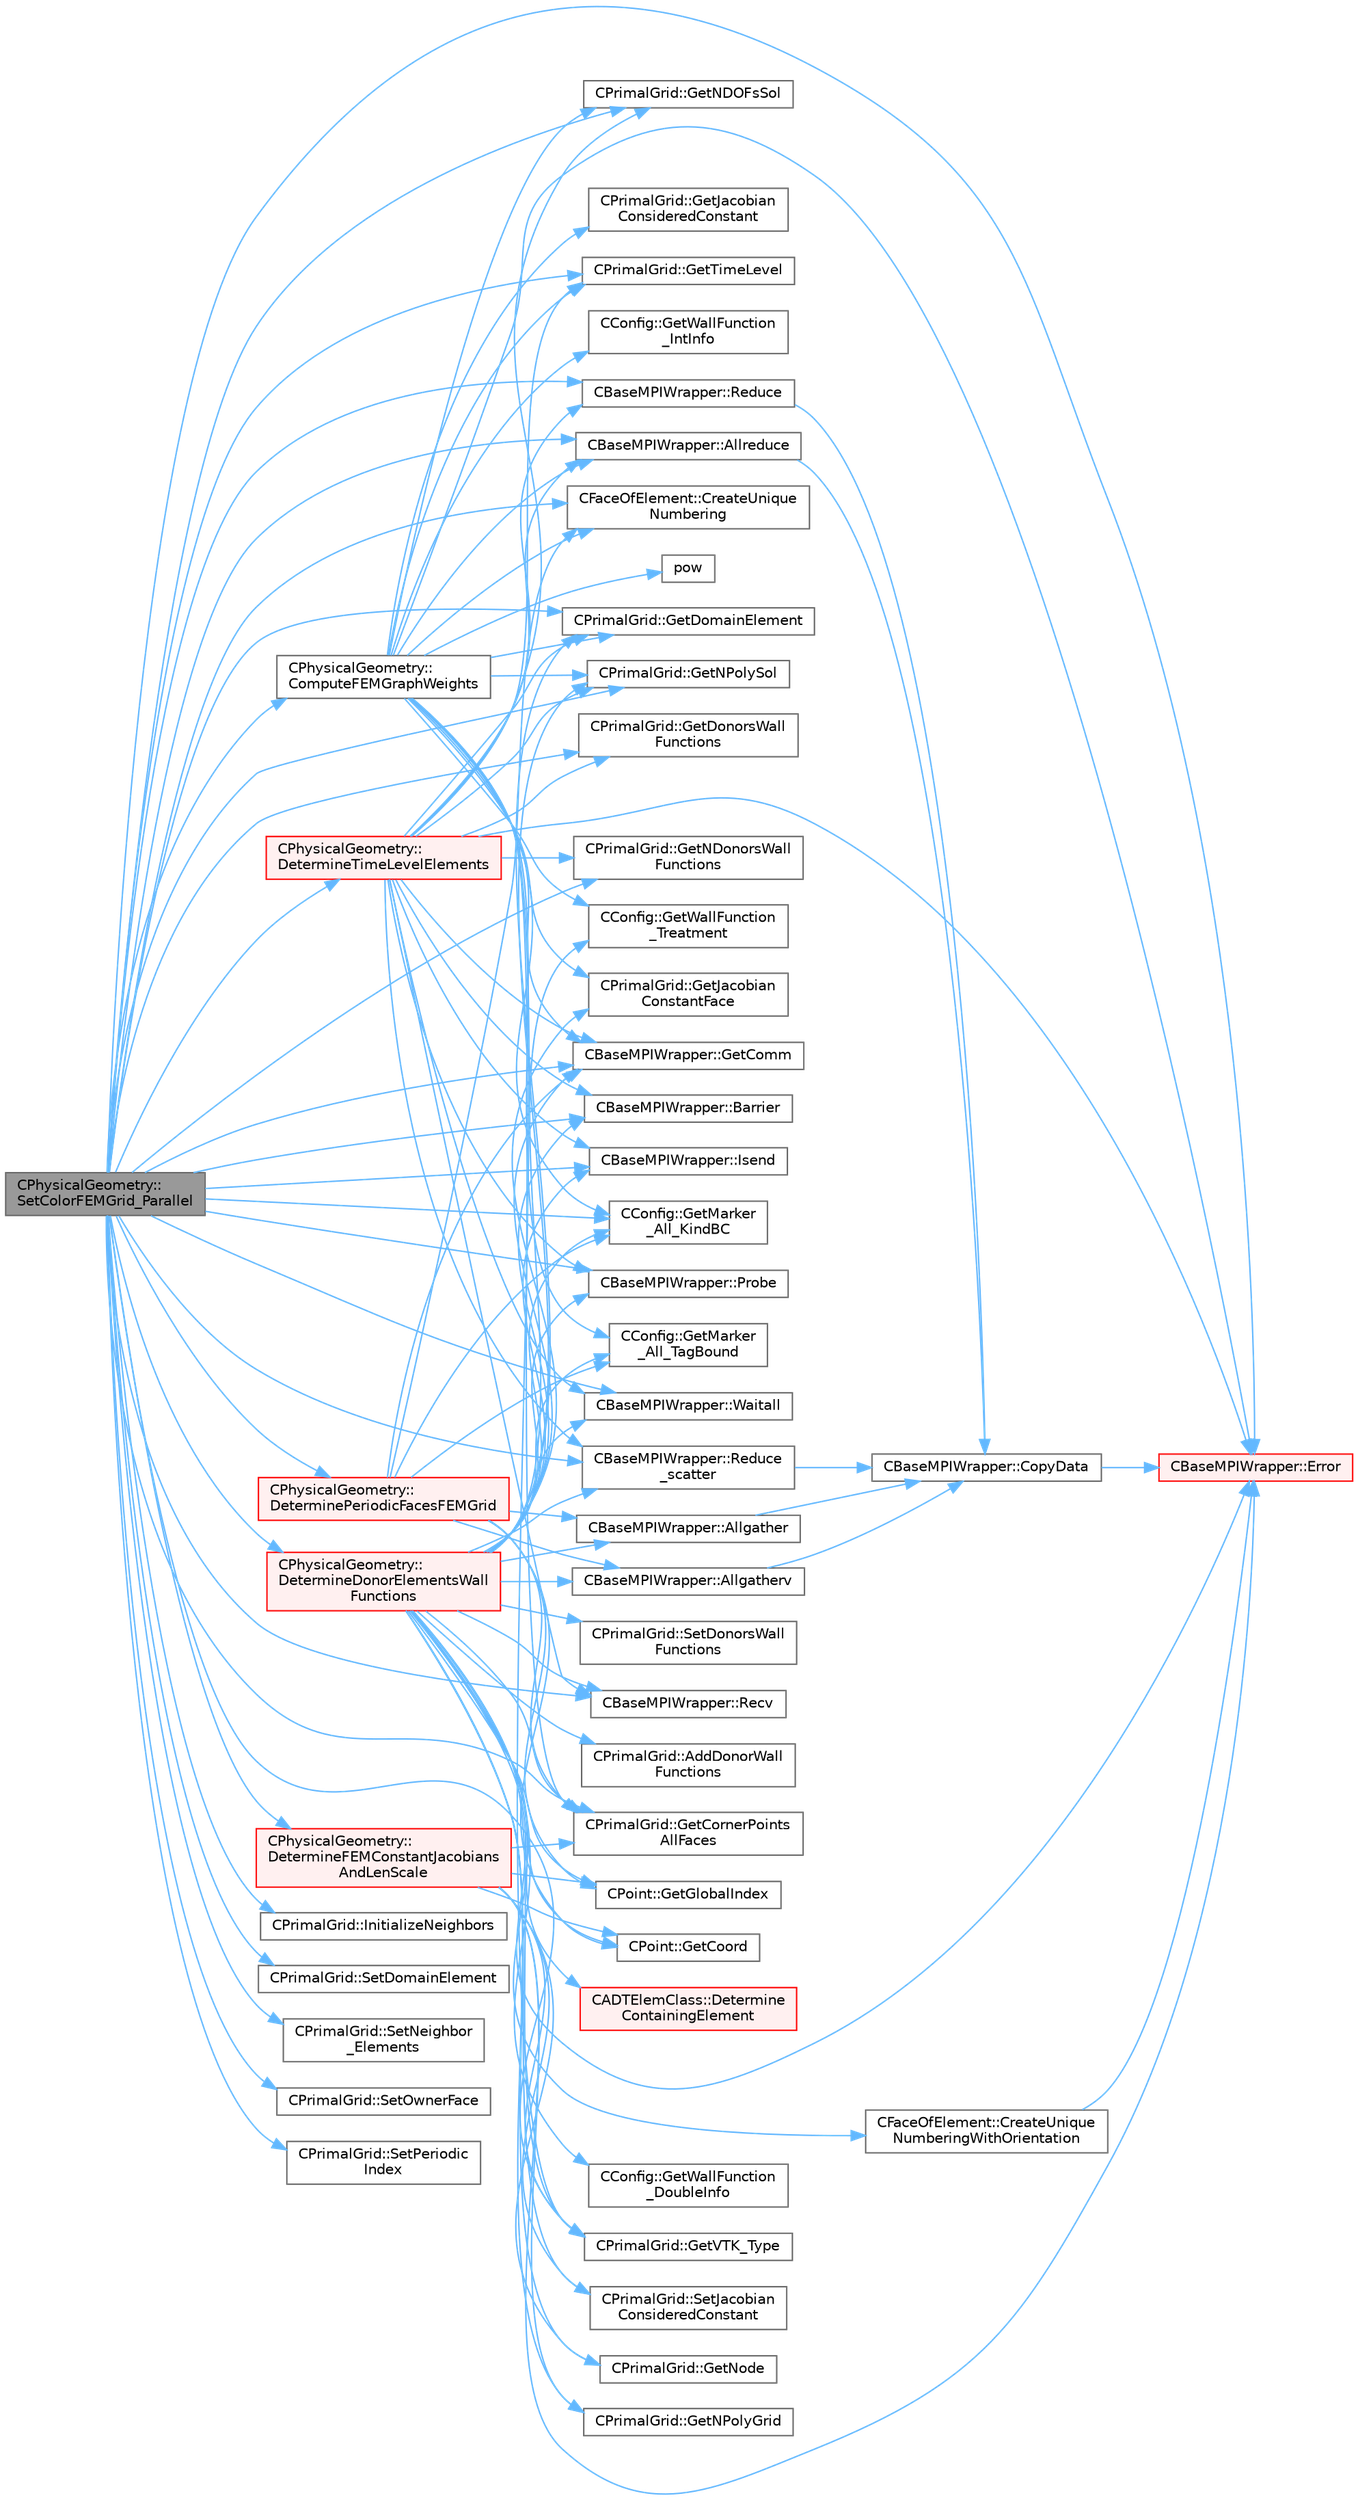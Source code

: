 digraph "CPhysicalGeometry::SetColorFEMGrid_Parallel"
{
 // LATEX_PDF_SIZE
  bgcolor="transparent";
  edge [fontname=Helvetica,fontsize=10,labelfontname=Helvetica,labelfontsize=10];
  node [fontname=Helvetica,fontsize=10,shape=box,height=0.2,width=0.4];
  rankdir="LR";
  Node1 [id="Node000001",label="CPhysicalGeometry::\lSetColorFEMGrid_Parallel",height=0.2,width=0.4,color="gray40", fillcolor="grey60", style="filled", fontcolor="black",tooltip="Set the domains for FEM grid partitioning using ParMETIS."];
  Node1 -> Node2 [id="edge1_Node000001_Node000002",color="steelblue1",style="solid",tooltip=" "];
  Node2 [id="Node000002",label="CBaseMPIWrapper::Allreduce",height=0.2,width=0.4,color="grey40", fillcolor="white", style="filled",URL="$classCBaseMPIWrapper.html#a381d4b3738c09d92ee1ae9f89715b541",tooltip=" "];
  Node2 -> Node3 [id="edge2_Node000002_Node000003",color="steelblue1",style="solid",tooltip=" "];
  Node3 [id="Node000003",label="CBaseMPIWrapper::CopyData",height=0.2,width=0.4,color="grey40", fillcolor="white", style="filled",URL="$classCBaseMPIWrapper.html#a3c28692a4cab67ad0f81d18273db3d23",tooltip=" "];
  Node3 -> Node4 [id="edge3_Node000003_Node000004",color="steelblue1",style="solid",tooltip=" "];
  Node4 [id="Node000004",label="CBaseMPIWrapper::Error",height=0.2,width=0.4,color="red", fillcolor="#FFF0F0", style="filled",URL="$classCBaseMPIWrapper.html#a04457c47629bda56704e6a8804833eeb",tooltip=" "];
  Node1 -> Node6 [id="edge4_Node000001_Node000006",color="steelblue1",style="solid",tooltip=" "];
  Node6 [id="Node000006",label="CBaseMPIWrapper::Barrier",height=0.2,width=0.4,color="grey40", fillcolor="white", style="filled",URL="$classCBaseMPIWrapper.html#a33bad5506b8315fde26c1f31a42ce97c",tooltip=" "];
  Node1 -> Node7 [id="edge5_Node000001_Node000007",color="steelblue1",style="solid",tooltip=" "];
  Node7 [id="Node000007",label="CPhysicalGeometry::\lComputeFEMGraphWeights",height=0.2,width=0.4,color="grey40", fillcolor="white", style="filled",URL="$classCPhysicalGeometry.html#ac8396196dddd6caec922418eaf7d7a2a",tooltip="Compute the weights of the FEM graph for ParMETIS."];
  Node7 -> Node2 [id="edge6_Node000007_Node000002",color="steelblue1",style="solid",tooltip=" "];
  Node7 -> Node8 [id="edge7_Node000007_Node000008",color="steelblue1",style="solid",tooltip=" "];
  Node8 [id="Node000008",label="CFaceOfElement::CreateUnique\lNumbering",height=0.2,width=0.4,color="grey40", fillcolor="white", style="filled",URL="$classCFaceOfElement.html#a1f80d19d78b66efca57d5b0dff537d87",tooltip=" "];
  Node7 -> Node4 [id="edge8_Node000007_Node000004",color="steelblue1",style="solid",tooltip=" "];
  Node7 -> Node9 [id="edge9_Node000007_Node000009",color="steelblue1",style="solid",tooltip=" "];
  Node9 [id="Node000009",label="CBaseMPIWrapper::GetComm",height=0.2,width=0.4,color="grey40", fillcolor="white", style="filled",URL="$classCBaseMPIWrapper.html#a8154391fc3522954802889d81d4ef5da",tooltip=" "];
  Node7 -> Node10 [id="edge10_Node000007_Node000010",color="steelblue1",style="solid",tooltip=" "];
  Node10 [id="Node000010",label="CPrimalGrid::GetCornerPoints\lAllFaces",height=0.2,width=0.4,color="grey40", fillcolor="white", style="filled",URL="$classCPrimalGrid.html#ac443fe58e9f5e11cfa78ae9d0fa2afd9",tooltip="Virtual function, that must be overwritten by the derived class, if needed."];
  Node7 -> Node11 [id="edge11_Node000007_Node000011",color="steelblue1",style="solid",tooltip=" "];
  Node11 [id="Node000011",label="CPrimalGrid::GetDomainElement",height=0.2,width=0.4,color="grey40", fillcolor="white", style="filled",URL="$classCPrimalGrid.html#ab692d03041f0e4c6322303efc38337b3",tooltip="Get the index of the domain element of which this boundary element is a face."];
  Node7 -> Node12 [id="edge12_Node000007_Node000012",color="steelblue1",style="solid",tooltip=" "];
  Node12 [id="Node000012",label="CPrimalGrid::GetJacobian\lConsideredConstant",height=0.2,width=0.4,color="grey40", fillcolor="white", style="filled",URL="$classCPrimalGrid.html#af3fc31266e31ae06099575e6723de4cc",tooltip="Virtual function to get whether or not the Jacobian is considered constant."];
  Node7 -> Node13 [id="edge13_Node000007_Node000013",color="steelblue1",style="solid",tooltip=" "];
  Node13 [id="Node000013",label="CPrimalGrid::GetJacobian\lConstantFace",height=0.2,width=0.4,color="grey40", fillcolor="white", style="filled",URL="$classCPrimalGrid.html#af005fb48365302e49cdad8e723178520",tooltip="Get whether or not the Jacobian of the given face is considered constant."];
  Node7 -> Node14 [id="edge14_Node000007_Node000014",color="steelblue1",style="solid",tooltip=" "];
  Node14 [id="Node000014",label="CConfig::GetMarker\l_All_KindBC",height=0.2,width=0.4,color="grey40", fillcolor="white", style="filled",URL="$classCConfig.html#ae003cd8f406eaaa91849a774c9a20730",tooltip="Get the kind of boundary for each marker."];
  Node7 -> Node15 [id="edge15_Node000007_Node000015",color="steelblue1",style="solid",tooltip=" "];
  Node15 [id="Node000015",label="CConfig::GetMarker\l_All_TagBound",height=0.2,width=0.4,color="grey40", fillcolor="white", style="filled",URL="$classCConfig.html#ab8c9c1f45950a29355be4ff357049440",tooltip="Get the index of the surface defined in the geometry file."];
  Node7 -> Node16 [id="edge16_Node000007_Node000016",color="steelblue1",style="solid",tooltip=" "];
  Node16 [id="Node000016",label="CPrimalGrid::GetNDOFsSol",height=0.2,width=0.4,color="grey40", fillcolor="white", style="filled",URL="$classCPrimalGrid.html#aca4652b6514e978f14a2c357e91cef28",tooltip="Virtual function to make available the number of DOFs of the solution in the element."];
  Node7 -> Node17 [id="edge17_Node000007_Node000017",color="steelblue1",style="solid",tooltip=" "];
  Node17 [id="Node000017",label="CPrimalGrid::GetNPolySol",height=0.2,width=0.4,color="grey40", fillcolor="white", style="filled",URL="$classCPrimalGrid.html#a4d539a008fcff596006d0714d5a2b004",tooltip="Virtual function to make available the polynomial degree of the solution."];
  Node7 -> Node18 [id="edge18_Node000007_Node000018",color="steelblue1",style="solid",tooltip=" "];
  Node18 [id="Node000018",label="CPrimalGrid::GetTimeLevel",height=0.2,width=0.4,color="grey40", fillcolor="white", style="filled",URL="$classCPrimalGrid.html#a6cd7664dd5911c20c2a6b6adcfcab0f5",tooltip="Make available the time level of the element."];
  Node7 -> Node19 [id="edge19_Node000007_Node000019",color="steelblue1",style="solid",tooltip=" "];
  Node19 [id="Node000019",label="CPrimalGrid::GetVTK_Type",height=0.2,width=0.4,color="grey40", fillcolor="white", style="filled",URL="$classCPrimalGrid.html#ad506ad8f97dd70d71c1ee6f407df4cf5",tooltip="Get VTK type."];
  Node7 -> Node20 [id="edge20_Node000007_Node000020",color="steelblue1",style="solid",tooltip=" "];
  Node20 [id="Node000020",label="CConfig::GetWallFunction\l_IntInfo",height=0.2,width=0.4,color="grey40", fillcolor="white", style="filled",URL="$classCConfig.html#abda2e88d54617e4d18c9d39d5af63f5a",tooltip="Get the additional integer info for the wall function treatment for the given boundary marker."];
  Node7 -> Node21 [id="edge21_Node000007_Node000021",color="steelblue1",style="solid",tooltip=" "];
  Node21 [id="Node000021",label="CConfig::GetWallFunction\l_Treatment",height=0.2,width=0.4,color="grey40", fillcolor="white", style="filled",URL="$classCConfig.html#a043a4b5195c03df603bba6202c9349e8",tooltip="Get the wall function treatment for the given boundary marker."];
  Node7 -> Node22 [id="edge22_Node000007_Node000022",color="steelblue1",style="solid",tooltip=" "];
  Node22 [id="Node000022",label="pow",height=0.2,width=0.4,color="grey40", fillcolor="white", style="filled",URL="$group__SIMD.html#ga768cbdeba8e4567257959378fba27f17",tooltip=" "];
  Node1 -> Node8 [id="edge23_Node000001_Node000008",color="steelblue1",style="solid",tooltip=" "];
  Node1 -> Node23 [id="edge24_Node000001_Node000023",color="steelblue1",style="solid",tooltip=" "];
  Node23 [id="Node000023",label="CPhysicalGeometry::\lDetermineDonorElementsWall\lFunctions",height=0.2,width=0.4,color="red", fillcolor="#FFF0F0", style="filled",URL="$classCPhysicalGeometry.html#acef4e18142b580bf09f21e5b71387d5f",tooltip="Determine the donor elements for the boundary elements on viscous wall boundaries when wall functions..."];
  Node23 -> Node24 [id="edge25_Node000023_Node000024",color="steelblue1",style="solid",tooltip=" "];
  Node24 [id="Node000024",label="CPrimalGrid::AddDonorWall\lFunctions",height=0.2,width=0.4,color="grey40", fillcolor="white", style="filled",URL="$classCPrimalGrid.html#a6ddbdaaab25827a6702bb6f8797e4dd5",tooltip="Virtual function to add the given donor ID to the donor elements for the wall function treatment."];
  Node23 -> Node25 [id="edge26_Node000023_Node000025",color="steelblue1",style="solid",tooltip=" "];
  Node25 [id="Node000025",label="CBaseMPIWrapper::Allgather",height=0.2,width=0.4,color="grey40", fillcolor="white", style="filled",URL="$classCBaseMPIWrapper.html#a137ef06ade0c4f94d2a61f9b8817b6a7",tooltip=" "];
  Node25 -> Node3 [id="edge27_Node000025_Node000003",color="steelblue1",style="solid",tooltip=" "];
  Node23 -> Node26 [id="edge28_Node000023_Node000026",color="steelblue1",style="solid",tooltip=" "];
  Node26 [id="Node000026",label="CBaseMPIWrapper::Allgatherv",height=0.2,width=0.4,color="grey40", fillcolor="white", style="filled",URL="$classCBaseMPIWrapper.html#a1c8c3f6d23fd0833c8cd8ef23b0beded",tooltip=" "];
  Node26 -> Node3 [id="edge29_Node000026_Node000003",color="steelblue1",style="solid",tooltip=" "];
  Node23 -> Node6 [id="edge30_Node000023_Node000006",color="steelblue1",style="solid",tooltip=" "];
  Node23 -> Node27 [id="edge31_Node000023_Node000027",color="steelblue1",style="solid",tooltip=" "];
  Node27 [id="Node000027",label="CFaceOfElement::CreateUnique\lNumberingWithOrientation",height=0.2,width=0.4,color="grey40", fillcolor="white", style="filled",URL="$classCFaceOfElement.html#aa4d87bea8ad3cf2bf6ccf58099605f85",tooltip=" "];
  Node27 -> Node4 [id="edge32_Node000027_Node000004",color="steelblue1",style="solid",tooltip=" "];
  Node23 -> Node28 [id="edge33_Node000023_Node000028",color="steelblue1",style="solid",tooltip=" "];
  Node28 [id="Node000028",label="CADTElemClass::Determine\lContainingElement",height=0.2,width=0.4,color="red", fillcolor="#FFF0F0", style="filled",URL="$classCADTElemClass.html#a2708b4c5925a10d57edba3630fb19bcb",tooltip="Function, which determines the element that contains the given coordinate."];
  Node23 -> Node4 [id="edge34_Node000023_Node000004",color="steelblue1",style="solid",tooltip=" "];
  Node23 -> Node9 [id="edge35_Node000023_Node000009",color="steelblue1",style="solid",tooltip=" "];
  Node23 -> Node30 [id="edge36_Node000023_Node000030",color="steelblue1",style="solid",tooltip=" "];
  Node30 [id="Node000030",label="CPoint::GetCoord",height=0.2,width=0.4,color="grey40", fillcolor="white", style="filled",URL="$classCPoint.html#ab16c29dd03911529cd73bf467c313179",tooltip="Get the coordinates dor the control volume."];
  Node23 -> Node10 [id="edge37_Node000023_Node000010",color="steelblue1",style="solid",tooltip=" "];
  Node23 -> Node11 [id="edge38_Node000023_Node000011",color="steelblue1",style="solid",tooltip=" "];
  Node23 -> Node31 [id="edge39_Node000023_Node000031",color="steelblue1",style="solid",tooltip=" "];
  Node31 [id="Node000031",label="CPoint::GetGlobalIndex",height=0.2,width=0.4,color="grey40", fillcolor="white", style="filled",URL="$classCPoint.html#a8a53865a92d645b1b74c4d817b4aae10",tooltip="Get the global index in a parallel computation."];
  Node23 -> Node13 [id="edge40_Node000023_Node000013",color="steelblue1",style="solid",tooltip=" "];
  Node23 -> Node14 [id="edge41_Node000023_Node000014",color="steelblue1",style="solid",tooltip=" "];
  Node23 -> Node15 [id="edge42_Node000023_Node000015",color="steelblue1",style="solid",tooltip=" "];
  Node23 -> Node32 [id="edge43_Node000023_Node000032",color="steelblue1",style="solid",tooltip=" "];
  Node32 [id="Node000032",label="CPrimalGrid::GetNode",height=0.2,width=0.4,color="grey40", fillcolor="white", style="filled",URL="$classCPrimalGrid.html#a6353b89f5a8a3948cd475da6152bf077",tooltip="Get the nodes shared by the primal grid element."];
  Node23 -> Node33 [id="edge44_Node000023_Node000033",color="steelblue1",style="solid",tooltip=" "];
  Node33 [id="Node000033",label="CPrimalGrid::GetNPolyGrid",height=0.2,width=0.4,color="grey40", fillcolor="white", style="filled",URL="$classCPrimalGrid.html#abc26f8822bb8200280541e75838c6597",tooltip="Virtual function to make available the polynomial degree of the grid."];
  Node23 -> Node17 [id="edge45_Node000023_Node000017",color="steelblue1",style="solid",tooltip=" "];
  Node23 -> Node19 [id="edge46_Node000023_Node000019",color="steelblue1",style="solid",tooltip=" "];
  Node23 -> Node34 [id="edge47_Node000023_Node000034",color="steelblue1",style="solid",tooltip=" "];
  Node34 [id="Node000034",label="CConfig::GetWallFunction\l_DoubleInfo",height=0.2,width=0.4,color="grey40", fillcolor="white", style="filled",URL="$classCConfig.html#a1648cf9653febb607f28a30afb0d32c0",tooltip="Get the additional double info for the wall function treatment for the given boundary marker."];
  Node23 -> Node21 [id="edge48_Node000023_Node000021",color="steelblue1",style="solid",tooltip=" "];
  Node23 -> Node35 [id="edge49_Node000023_Node000035",color="steelblue1",style="solid",tooltip=" "];
  Node35 [id="Node000035",label="CBaseMPIWrapper::Isend",height=0.2,width=0.4,color="grey40", fillcolor="white", style="filled",URL="$classCBaseMPIWrapper.html#a4009cae40f1e050b3635a8d803dbfa3d",tooltip=" "];
  Node23 -> Node36 [id="edge50_Node000023_Node000036",color="steelblue1",style="solid",tooltip=" "];
  Node36 [id="Node000036",label="CBaseMPIWrapper::Probe",height=0.2,width=0.4,color="grey40", fillcolor="white", style="filled",URL="$classCBaseMPIWrapper.html#abe6ea390a8bef50649e393e1dbe3b1ec",tooltip=" "];
  Node23 -> Node37 [id="edge51_Node000023_Node000037",color="steelblue1",style="solid",tooltip=" "];
  Node37 [id="Node000037",label="CBaseMPIWrapper::Recv",height=0.2,width=0.4,color="grey40", fillcolor="white", style="filled",URL="$classCBaseMPIWrapper.html#a89e5c8b06b4c1c64ade3f78c6f0ed0e2",tooltip=" "];
  Node23 -> Node38 [id="edge52_Node000023_Node000038",color="steelblue1",style="solid",tooltip=" "];
  Node38 [id="Node000038",label="CBaseMPIWrapper::Reduce\l_scatter",height=0.2,width=0.4,color="grey40", fillcolor="white", style="filled",URL="$classCBaseMPIWrapper.html#a6b6d07031fc7ffdc9022f1df45ae381e",tooltip=" "];
  Node38 -> Node3 [id="edge53_Node000038_Node000003",color="steelblue1",style="solid",tooltip=" "];
  Node23 -> Node39 [id="edge54_Node000023_Node000039",color="steelblue1",style="solid",tooltip=" "];
  Node39 [id="Node000039",label="CPrimalGrid::SetDonorsWall\lFunctions",height=0.2,width=0.4,color="grey40", fillcolor="white", style="filled",URL="$classCPrimalGrid.html#a9c14cf2bdf5e52f89692408410d03cc1",tooltip="Virtual function to set the global ID's of the donor elements for the wall function treatment."];
  Node23 -> Node40 [id="edge55_Node000023_Node000040",color="steelblue1",style="solid",tooltip=" "];
  Node40 [id="Node000040",label="CPrimalGrid::SetJacobian\lConsideredConstant",height=0.2,width=0.4,color="grey40", fillcolor="white", style="filled",URL="$classCPrimalGrid.html#ad00ccc196e8f4b758e11bd56b6bc77a5",tooltip="Virtual function to set the value of JacobianConsideredConstant."];
  Node23 -> Node42 [id="edge56_Node000023_Node000042",color="steelblue1",style="solid",tooltip=" "];
  Node42 [id="Node000042",label="CBaseMPIWrapper::Waitall",height=0.2,width=0.4,color="grey40", fillcolor="white", style="filled",URL="$classCBaseMPIWrapper.html#a01c02f8c0c799ccd15023f0c2c3cae27",tooltip=" "];
  Node1 -> Node43 [id="edge57_Node000001_Node000043",color="steelblue1",style="solid",tooltip=" "];
  Node43 [id="Node000043",label="CPhysicalGeometry::\lDetermineFEMConstantJacobians\lAndLenScale",height=0.2,width=0.4,color="red", fillcolor="#FFF0F0", style="filled",URL="$classCPhysicalGeometry.html#a1823c0dcfe5570115da9b7db331daaa5",tooltip="Determine whether or not the Jacobians of the elements and faces are constant and a length scale of t..."];
  Node43 -> Node4 [id="edge58_Node000043_Node000004",color="steelblue1",style="solid",tooltip=" "];
  Node43 -> Node30 [id="edge59_Node000043_Node000030",color="steelblue1",style="solid",tooltip=" "];
  Node43 -> Node10 [id="edge60_Node000043_Node000010",color="steelblue1",style="solid",tooltip=" "];
  Node43 -> Node31 [id="edge61_Node000043_Node000031",color="steelblue1",style="solid",tooltip=" "];
  Node43 -> Node32 [id="edge62_Node000043_Node000032",color="steelblue1",style="solid",tooltip=" "];
  Node43 -> Node33 [id="edge63_Node000043_Node000033",color="steelblue1",style="solid",tooltip=" "];
  Node43 -> Node19 [id="edge64_Node000043_Node000019",color="steelblue1",style="solid",tooltip=" "];
  Node43 -> Node40 [id="edge65_Node000043_Node000040",color="steelblue1",style="solid",tooltip=" "];
  Node1 -> Node53 [id="edge66_Node000001_Node000053",color="steelblue1",style="solid",tooltip=" "];
  Node53 [id="Node000053",label="CPhysicalGeometry::\lDeterminePeriodicFacesFEMGrid",height=0.2,width=0.4,color="red", fillcolor="#FFF0F0", style="filled",URL="$classCPhysicalGeometry.html#a4b8a3bab829079fe0425b00afe2c0dab",tooltip="Determine the neighboring information for periodic faces of a FEM grid."];
  Node53 -> Node25 [id="edge67_Node000053_Node000025",color="steelblue1",style="solid",tooltip=" "];
  Node53 -> Node26 [id="edge68_Node000053_Node000026",color="steelblue1",style="solid",tooltip=" "];
  Node53 -> Node8 [id="edge69_Node000053_Node000008",color="steelblue1",style="solid",tooltip=" "];
  Node53 -> Node9 [id="edge70_Node000053_Node000009",color="steelblue1",style="solid",tooltip=" "];
  Node53 -> Node30 [id="edge71_Node000053_Node000030",color="steelblue1",style="solid",tooltip=" "];
  Node53 -> Node10 [id="edge72_Node000053_Node000010",color="steelblue1",style="solid",tooltip=" "];
  Node53 -> Node31 [id="edge73_Node000053_Node000031",color="steelblue1",style="solid",tooltip=" "];
  Node53 -> Node14 [id="edge74_Node000053_Node000014",color="steelblue1",style="solid",tooltip=" "];
  Node53 -> Node15 [id="edge75_Node000053_Node000015",color="steelblue1",style="solid",tooltip=" "];
  Node1 -> Node60 [id="edge76_Node000001_Node000060",color="steelblue1",style="solid",tooltip=" "];
  Node60 [id="Node000060",label="CPhysicalGeometry::\lDetermineTimeLevelElements",height=0.2,width=0.4,color="red", fillcolor="#FFF0F0", style="filled",URL="$classCPhysicalGeometry.html#a18f63cc49f7dc20241a0599ad1426ba8",tooltip="Determine the time level of the elements when time accurate local time stepping is employed."];
  Node60 -> Node2 [id="edge77_Node000060_Node000002",color="steelblue1",style="solid",tooltip=" "];
  Node60 -> Node6 [id="edge78_Node000060_Node000006",color="steelblue1",style="solid",tooltip=" "];
  Node60 -> Node4 [id="edge79_Node000060_Node000004",color="steelblue1",style="solid",tooltip=" "];
  Node60 -> Node9 [id="edge80_Node000060_Node000009",color="steelblue1",style="solid",tooltip=" "];
  Node60 -> Node11 [id="edge81_Node000060_Node000011",color="steelblue1",style="solid",tooltip=" "];
  Node60 -> Node62 [id="edge82_Node000060_Node000062",color="steelblue1",style="solid",tooltip=" "];
  Node62 [id="Node000062",label="CPrimalGrid::GetDonorsWall\lFunctions",height=0.2,width=0.4,color="grey40", fillcolor="white", style="filled",URL="$classCPrimalGrid.html#a962779b2e75d91eeef350aec7a2c6029",tooltip="Virtual function to make available the pointer to the vector for the donor elements for the wall func..."];
  Node60 -> Node16 [id="edge83_Node000060_Node000016",color="steelblue1",style="solid",tooltip=" "];
  Node60 -> Node66 [id="edge84_Node000060_Node000066",color="steelblue1",style="solid",tooltip=" "];
  Node66 [id="Node000066",label="CPrimalGrid::GetNDonorsWall\lFunctions",height=0.2,width=0.4,color="grey40", fillcolor="white", style="filled",URL="$classCPrimalGrid.html#abb55552e43077ab2374848b7897b2f98",tooltip="Virtual function to make available the number of donor elements for the wall function treatment."];
  Node60 -> Node17 [id="edge85_Node000060_Node000017",color="steelblue1",style="solid",tooltip=" "];
  Node60 -> Node18 [id="edge86_Node000060_Node000018",color="steelblue1",style="solid",tooltip=" "];
  Node60 -> Node35 [id="edge87_Node000060_Node000035",color="steelblue1",style="solid",tooltip=" "];
  Node60 -> Node36 [id="edge88_Node000060_Node000036",color="steelblue1",style="solid",tooltip=" "];
  Node60 -> Node37 [id="edge89_Node000060_Node000037",color="steelblue1",style="solid",tooltip=" "];
  Node60 -> Node71 [id="edge90_Node000060_Node000071",color="steelblue1",style="solid",tooltip=" "];
  Node71 [id="Node000071",label="CBaseMPIWrapper::Reduce",height=0.2,width=0.4,color="grey40", fillcolor="white", style="filled",URL="$classCBaseMPIWrapper.html#adfe0cc3203ae26745e12fb885af0629b",tooltip=" "];
  Node71 -> Node3 [id="edge91_Node000071_Node000003",color="steelblue1",style="solid",tooltip=" "];
  Node60 -> Node38 [id="edge92_Node000060_Node000038",color="steelblue1",style="solid",tooltip=" "];
  Node60 -> Node42 [id="edge93_Node000060_Node000042",color="steelblue1",style="solid",tooltip=" "];
  Node1 -> Node4 [id="edge94_Node000001_Node000004",color="steelblue1",style="solid",tooltip=" "];
  Node1 -> Node9 [id="edge95_Node000001_Node000009",color="steelblue1",style="solid",tooltip=" "];
  Node1 -> Node10 [id="edge96_Node000001_Node000010",color="steelblue1",style="solid",tooltip=" "];
  Node1 -> Node11 [id="edge97_Node000001_Node000011",color="steelblue1",style="solid",tooltip=" "];
  Node1 -> Node62 [id="edge98_Node000001_Node000062",color="steelblue1",style="solid",tooltip=" "];
  Node1 -> Node14 [id="edge99_Node000001_Node000014",color="steelblue1",style="solid",tooltip=" "];
  Node1 -> Node16 [id="edge100_Node000001_Node000016",color="steelblue1",style="solid",tooltip=" "];
  Node1 -> Node66 [id="edge101_Node000001_Node000066",color="steelblue1",style="solid",tooltip=" "];
  Node1 -> Node17 [id="edge102_Node000001_Node000017",color="steelblue1",style="solid",tooltip=" "];
  Node1 -> Node18 [id="edge103_Node000001_Node000018",color="steelblue1",style="solid",tooltip=" "];
  Node1 -> Node19 [id="edge104_Node000001_Node000019",color="steelblue1",style="solid",tooltip=" "];
  Node1 -> Node73 [id="edge105_Node000001_Node000073",color="steelblue1",style="solid",tooltip=" "];
  Node73 [id="Node000073",label="CPrimalGrid::InitializeNeighbors",height=0.2,width=0.4,color="grey40", fillcolor="white", style="filled",URL="$classCPrimalGrid.html#a04b375f87a9e36a44c31252e46f54b25",tooltip="Initialize the information about the neighboring elements."];
  Node1 -> Node35 [id="edge106_Node000001_Node000035",color="steelblue1",style="solid",tooltip=" "];
  Node1 -> Node36 [id="edge107_Node000001_Node000036",color="steelblue1",style="solid",tooltip=" "];
  Node1 -> Node37 [id="edge108_Node000001_Node000037",color="steelblue1",style="solid",tooltip=" "];
  Node1 -> Node71 [id="edge109_Node000001_Node000071",color="steelblue1",style="solid",tooltip=" "];
  Node1 -> Node38 [id="edge110_Node000001_Node000038",color="steelblue1",style="solid",tooltip=" "];
  Node1 -> Node74 [id="edge111_Node000001_Node000074",color="steelblue1",style="solid",tooltip=" "];
  Node74 [id="Node000074",label="CPrimalGrid::SetDomainElement",height=0.2,width=0.4,color="grey40", fillcolor="white", style="filled",URL="$classCPrimalGrid.html#ab838fda39173a49005d20cd3c130a138",tooltip="Set the index of the domain element of which this boundary element is a face."];
  Node1 -> Node75 [id="edge112_Node000001_Node000075",color="steelblue1",style="solid",tooltip=" "];
  Node75 [id="Node000075",label="CPrimalGrid::SetNeighbor\l_Elements",height=0.2,width=0.4,color="grey40", fillcolor="white", style="filled",URL="$classCPrimalGrid.html#a9f64be74bd55c3fc9378fa5131c7b109",tooltip="Set the elements that surround an element."];
  Node1 -> Node76 [id="edge113_Node000001_Node000076",color="steelblue1",style="solid",tooltip=" "];
  Node76 [id="Node000076",label="CPrimalGrid::SetOwnerFace",height=0.2,width=0.4,color="grey40", fillcolor="white", style="filled",URL="$classCPrimalGrid.html#a859ce3ce55595a62991a350f3a339286",tooltip="Set the boolean to indicate whether or not this element owns the face between the current and the adj..."];
  Node1 -> Node77 [id="edge114_Node000001_Node000077",color="steelblue1",style="solid",tooltip=" "];
  Node77 [id="Node000077",label="CPrimalGrid::SetPeriodic\lIndex",height=0.2,width=0.4,color="grey40", fillcolor="white", style="filled",URL="$classCPrimalGrid.html#a982da7331c21971dc4523ff4b170322b",tooltip="Set the index of the periodic transformation to the neighboring element."];
  Node1 -> Node42 [id="edge115_Node000001_Node000042",color="steelblue1",style="solid",tooltip=" "];
}
